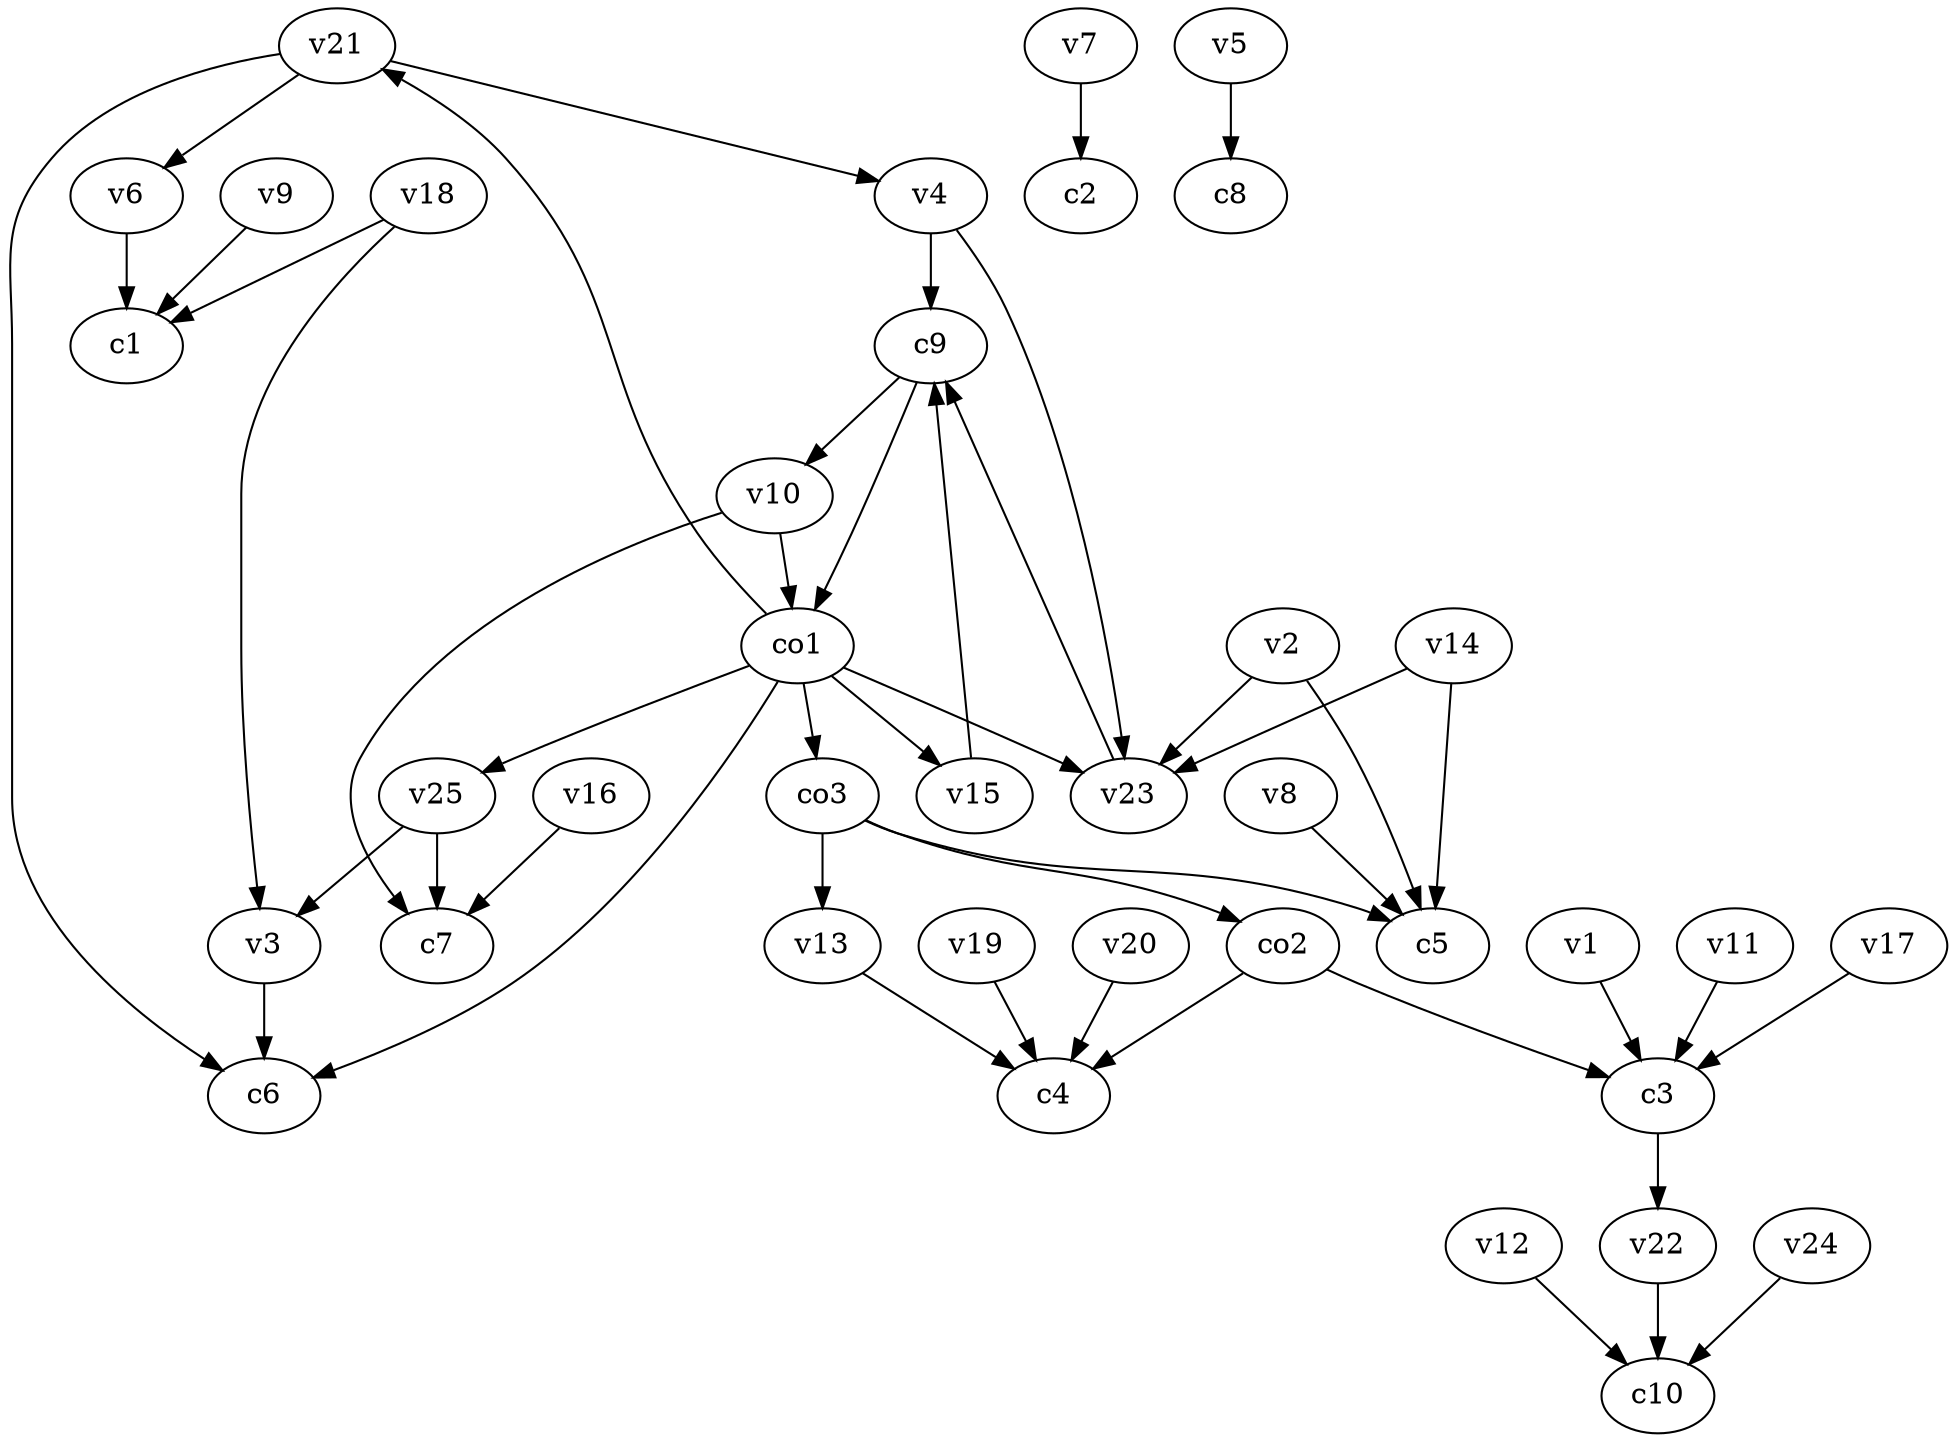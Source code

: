 strict digraph  {
c1;
c2;
c3;
c4;
c5;
c6;
c7;
c8;
c9;
c10;
v1;
v2;
v3;
v4;
v5;
v6;
v7;
v8;
v9;
v10;
v11;
v12;
v13;
v14;
v15;
v16;
v17;
v18;
v19;
v20;
v21;
v22;
v23;
v24;
v25;
co1;
co2;
co3;
c3 -> v22  [weight=1];
c9 -> v10  [weight=1];
c9 -> co1  [weight=1];
v1 -> c3  [weight=1];
v2 -> c5  [weight=1];
v2 -> v23  [weight=1];
v3 -> c6  [weight=1];
v4 -> c9  [weight=1];
v4 -> v23  [weight=1];
v5 -> c8  [weight=1];
v6 -> c1  [weight=1];
v7 -> c2  [weight=1];
v8 -> c5  [weight=1];
v9 -> c1  [weight=1];
v10 -> c7  [weight=1];
v10 -> co1  [weight=1];
v11 -> c3  [weight=1];
v12 -> c10  [weight=1];
v13 -> c4  [weight=1];
v14 -> c5  [weight=1];
v14 -> v23  [weight=1];
v15 -> c9  [weight=1];
v16 -> c7  [weight=1];
v17 -> c3  [weight=1];
v18 -> c1  [weight=1];
v18 -> v3  [weight=1];
v19 -> c4  [weight=1];
v20 -> c4  [weight=1];
v21 -> c6  [weight=1];
v21 -> v6  [weight=1];
v21 -> v4  [weight=1];
v22 -> c10  [weight=1];
v23 -> c9  [weight=1];
v24 -> c10  [weight=1];
v25 -> c7  [weight=1];
v25 -> v3  [weight=1];
co1 -> c6  [weight=1];
co1 -> v21  [weight=1];
co1 -> v23  [weight=1];
co1 -> v15  [weight=1];
co1 -> v25  [weight=1];
co1 -> co3  [weight=1];
co2 -> c3  [weight=1];
co2 -> c4  [weight=1];
co3 -> c5  [weight=1];
co3 -> v13  [weight=1];
co3 -> co2  [weight=1];
}

